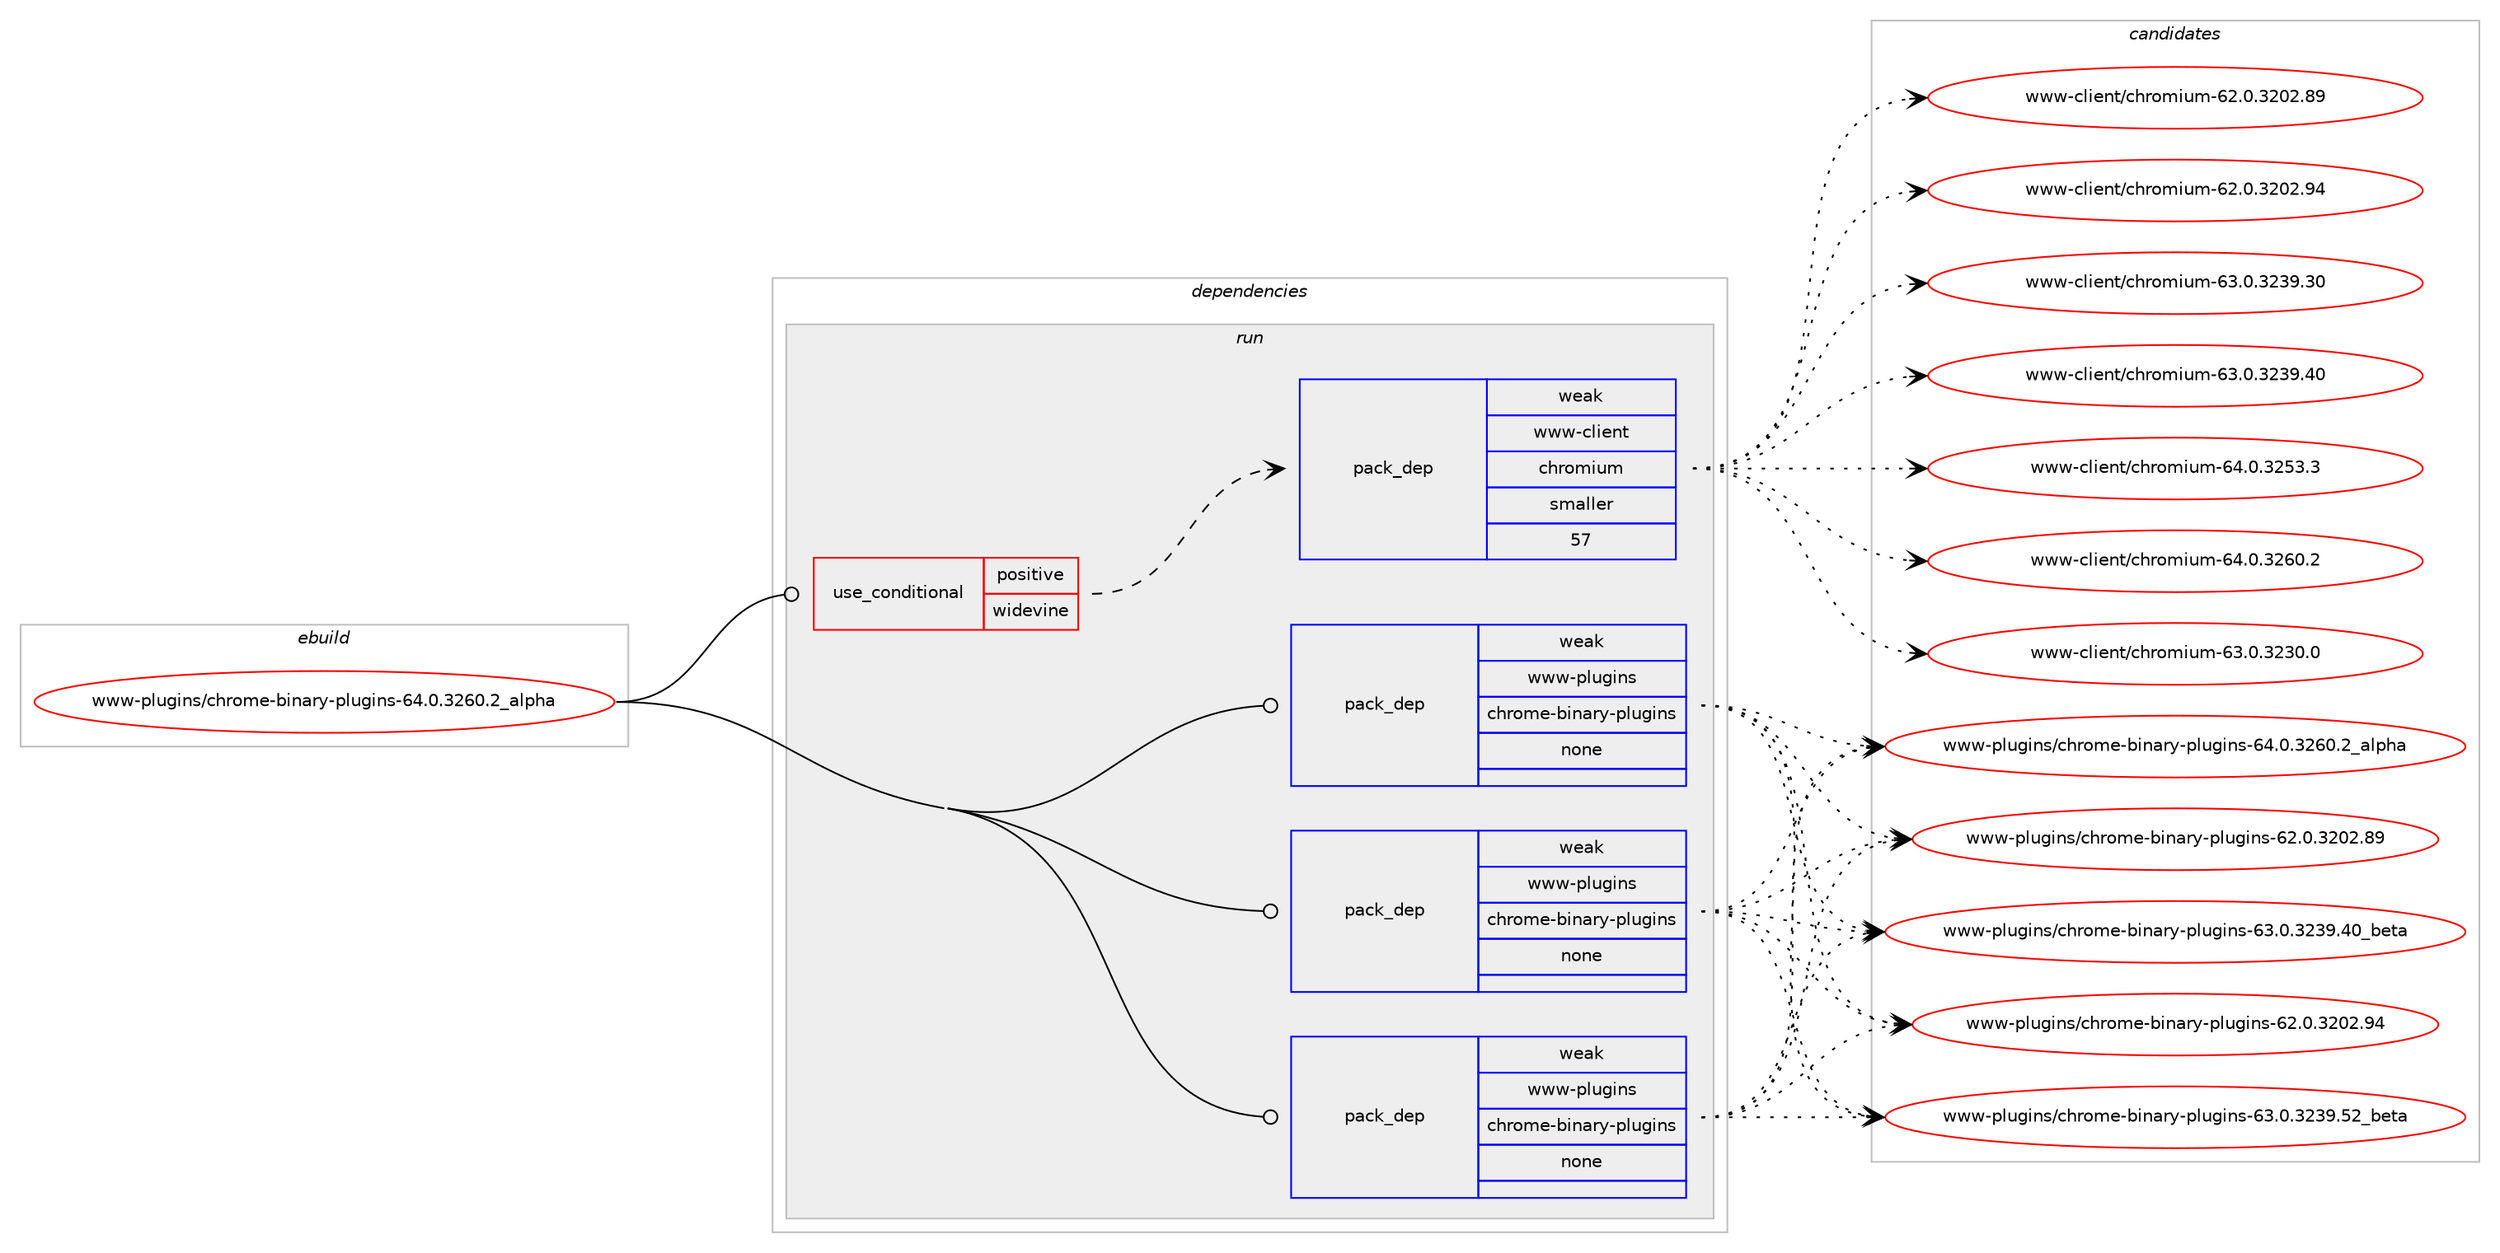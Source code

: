 digraph prolog {

# *************
# Graph options
# *************

newrank=true;
concentrate=true;
compound=true;
graph [rankdir=LR,fontname=Helvetica,fontsize=10,ranksep=1.5];#, ranksep=2.5, nodesep=0.2];
edge  [arrowhead=vee];
node  [fontname=Helvetica,fontsize=10];

# **********
# The ebuild
# **********

subgraph cluster_leftcol {
color=gray;
rank=same;
label=<<i>ebuild</i>>;
id [label="www-plugins/chrome-binary-plugins-64.0.3260.2_alpha", color=red, width=4, href="../www-plugins/chrome-binary-plugins-64.0.3260.2_alpha.svg"];
}

# ****************
# The dependencies
# ****************

subgraph cluster_midcol {
color=gray;
label=<<i>dependencies</i>>;
subgraph cluster_compile {
fillcolor="#eeeeee";
style=filled;
label=<<i>compile</i>>;
}
subgraph cluster_compileandrun {
fillcolor="#eeeeee";
style=filled;
label=<<i>compile and run</i>>;
}
subgraph cluster_run {
fillcolor="#eeeeee";
style=filled;
label=<<i>run</i>>;
subgraph cond1034 {
dependency8338 [label=<<TABLE BORDER="0" CELLBORDER="1" CELLSPACING="0" CELLPADDING="4"><TR><TD ROWSPAN="3" CELLPADDING="10">use_conditional</TD></TR><TR><TD>positive</TD></TR><TR><TD>widevine</TD></TR></TABLE>>, shape=none, color=red];
subgraph pack7211 {
dependency8339 [label=<<TABLE BORDER="0" CELLBORDER="1" CELLSPACING="0" CELLPADDING="4" WIDTH="220"><TR><TD ROWSPAN="6" CELLPADDING="30">pack_dep</TD></TR><TR><TD WIDTH="110">weak</TD></TR><TR><TD>www-client</TD></TR><TR><TD>chromium</TD></TR><TR><TD>smaller</TD></TR><TR><TD>57</TD></TR></TABLE>>, shape=none, color=blue];
}
dependency8338:e -> dependency8339:w [weight=20,style="dashed",arrowhead="vee"];
}
id:e -> dependency8338:w [weight=20,style="solid",arrowhead="odot"];
subgraph pack7212 {
dependency8340 [label=<<TABLE BORDER="0" CELLBORDER="1" CELLSPACING="0" CELLPADDING="4" WIDTH="220"><TR><TD ROWSPAN="6" CELLPADDING="30">pack_dep</TD></TR><TR><TD WIDTH="110">weak</TD></TR><TR><TD>www-plugins</TD></TR><TR><TD>chrome-binary-plugins</TD></TR><TR><TD>none</TD></TR><TR><TD></TD></TR></TABLE>>, shape=none, color=blue];
}
id:e -> dependency8340:w [weight=20,style="solid",arrowhead="odot"];
subgraph pack7213 {
dependency8341 [label=<<TABLE BORDER="0" CELLBORDER="1" CELLSPACING="0" CELLPADDING="4" WIDTH="220"><TR><TD ROWSPAN="6" CELLPADDING="30">pack_dep</TD></TR><TR><TD WIDTH="110">weak</TD></TR><TR><TD>www-plugins</TD></TR><TR><TD>chrome-binary-plugins</TD></TR><TR><TD>none</TD></TR><TR><TD></TD></TR></TABLE>>, shape=none, color=blue];
}
id:e -> dependency8341:w [weight=20,style="solid",arrowhead="odot"];
subgraph pack7214 {
dependency8342 [label=<<TABLE BORDER="0" CELLBORDER="1" CELLSPACING="0" CELLPADDING="4" WIDTH="220"><TR><TD ROWSPAN="6" CELLPADDING="30">pack_dep</TD></TR><TR><TD WIDTH="110">weak</TD></TR><TR><TD>www-plugins</TD></TR><TR><TD>chrome-binary-plugins</TD></TR><TR><TD>none</TD></TR><TR><TD></TD></TR></TABLE>>, shape=none, color=blue];
}
id:e -> dependency8342:w [weight=20,style="solid",arrowhead="odot"];
}
}

# **************
# The candidates
# **************

subgraph cluster_choices {
rank=same;
color=gray;
label=<<i>candidates</i>>;

subgraph choice7211 {
color=black;
nodesep=1;
choice11911911945991081051011101164799104114111109105117109455451464846515051484648 [label="www-client/chromium-63.0.3230.0", color=red, width=4,href="../www-client/chromium-63.0.3230.0.svg"];
choice1191191194599108105101110116479910411411110910511710945545046484651504850465657 [label="www-client/chromium-62.0.3202.89", color=red, width=4,href="../www-client/chromium-62.0.3202.89.svg"];
choice1191191194599108105101110116479910411411110910511710945545046484651504850465752 [label="www-client/chromium-62.0.3202.94", color=red, width=4,href="../www-client/chromium-62.0.3202.94.svg"];
choice1191191194599108105101110116479910411411110910511710945545146484651505157465148 [label="www-client/chromium-63.0.3239.30", color=red, width=4,href="../www-client/chromium-63.0.3239.30.svg"];
choice1191191194599108105101110116479910411411110910511710945545146484651505157465248 [label="www-client/chromium-63.0.3239.40", color=red, width=4,href="../www-client/chromium-63.0.3239.40.svg"];
choice11911911945991081051011101164799104114111109105117109455452464846515053514651 [label="www-client/chromium-64.0.3253.3", color=red, width=4,href="../www-client/chromium-64.0.3253.3.svg"];
choice11911911945991081051011101164799104114111109105117109455452464846515054484650 [label="www-client/chromium-64.0.3260.2", color=red, width=4,href="../www-client/chromium-64.0.3260.2.svg"];
dependency8339:e -> choice11911911945991081051011101164799104114111109105117109455451464846515051484648:w [style=dotted,weight="100"];
dependency8339:e -> choice1191191194599108105101110116479910411411110910511710945545046484651504850465657:w [style=dotted,weight="100"];
dependency8339:e -> choice1191191194599108105101110116479910411411110910511710945545046484651504850465752:w [style=dotted,weight="100"];
dependency8339:e -> choice1191191194599108105101110116479910411411110910511710945545146484651505157465148:w [style=dotted,weight="100"];
dependency8339:e -> choice1191191194599108105101110116479910411411110910511710945545146484651505157465248:w [style=dotted,weight="100"];
dependency8339:e -> choice11911911945991081051011101164799104114111109105117109455452464846515053514651:w [style=dotted,weight="100"];
dependency8339:e -> choice11911911945991081051011101164799104114111109105117109455452464846515054484650:w [style=dotted,weight="100"];
}
subgraph choice7212 {
color=black;
nodesep=1;
choice1191191194511210811710310511011547991041141111091014598105110971141214511210811710310511011545545046484651504850465657 [label="www-plugins/chrome-binary-plugins-62.0.3202.89", color=red, width=4,href="../www-plugins/chrome-binary-plugins-62.0.3202.89.svg"];
choice1191191194511210811710310511011547991041141111091014598105110971141214511210811710310511011545545146484651505157465248959810111697 [label="www-plugins/chrome-binary-plugins-63.0.3239.40_beta", color=red, width=4,href="../www-plugins/chrome-binary-plugins-63.0.3239.40_beta.svg"];
choice1191191194511210811710310511011547991041141111091014598105110971141214511210811710310511011545545046484651504850465752 [label="www-plugins/chrome-binary-plugins-62.0.3202.94", color=red, width=4,href="../www-plugins/chrome-binary-plugins-62.0.3202.94.svg"];
choice1191191194511210811710310511011547991041141111091014598105110971141214511210811710310511011545545146484651505157465350959810111697 [label="www-plugins/chrome-binary-plugins-63.0.3239.52_beta", color=red, width=4,href="../www-plugins/chrome-binary-plugins-63.0.3239.52_beta.svg"];
choice11911911945112108117103105110115479910411411110910145981051109711412145112108117103105110115455452464846515054484650959710811210497 [label="www-plugins/chrome-binary-plugins-64.0.3260.2_alpha", color=red, width=4,href="../www-plugins/chrome-binary-plugins-64.0.3260.2_alpha.svg"];
dependency8340:e -> choice1191191194511210811710310511011547991041141111091014598105110971141214511210811710310511011545545046484651504850465657:w [style=dotted,weight="100"];
dependency8340:e -> choice1191191194511210811710310511011547991041141111091014598105110971141214511210811710310511011545545146484651505157465248959810111697:w [style=dotted,weight="100"];
dependency8340:e -> choice1191191194511210811710310511011547991041141111091014598105110971141214511210811710310511011545545046484651504850465752:w [style=dotted,weight="100"];
dependency8340:e -> choice1191191194511210811710310511011547991041141111091014598105110971141214511210811710310511011545545146484651505157465350959810111697:w [style=dotted,weight="100"];
dependency8340:e -> choice11911911945112108117103105110115479910411411110910145981051109711412145112108117103105110115455452464846515054484650959710811210497:w [style=dotted,weight="100"];
}
subgraph choice7213 {
color=black;
nodesep=1;
choice1191191194511210811710310511011547991041141111091014598105110971141214511210811710310511011545545046484651504850465657 [label="www-plugins/chrome-binary-plugins-62.0.3202.89", color=red, width=4,href="../www-plugins/chrome-binary-plugins-62.0.3202.89.svg"];
choice1191191194511210811710310511011547991041141111091014598105110971141214511210811710310511011545545146484651505157465248959810111697 [label="www-plugins/chrome-binary-plugins-63.0.3239.40_beta", color=red, width=4,href="../www-plugins/chrome-binary-plugins-63.0.3239.40_beta.svg"];
choice1191191194511210811710310511011547991041141111091014598105110971141214511210811710310511011545545046484651504850465752 [label="www-plugins/chrome-binary-plugins-62.0.3202.94", color=red, width=4,href="../www-plugins/chrome-binary-plugins-62.0.3202.94.svg"];
choice1191191194511210811710310511011547991041141111091014598105110971141214511210811710310511011545545146484651505157465350959810111697 [label="www-plugins/chrome-binary-plugins-63.0.3239.52_beta", color=red, width=4,href="../www-plugins/chrome-binary-plugins-63.0.3239.52_beta.svg"];
choice11911911945112108117103105110115479910411411110910145981051109711412145112108117103105110115455452464846515054484650959710811210497 [label="www-plugins/chrome-binary-plugins-64.0.3260.2_alpha", color=red, width=4,href="../www-plugins/chrome-binary-plugins-64.0.3260.2_alpha.svg"];
dependency8341:e -> choice1191191194511210811710310511011547991041141111091014598105110971141214511210811710310511011545545046484651504850465657:w [style=dotted,weight="100"];
dependency8341:e -> choice1191191194511210811710310511011547991041141111091014598105110971141214511210811710310511011545545146484651505157465248959810111697:w [style=dotted,weight="100"];
dependency8341:e -> choice1191191194511210811710310511011547991041141111091014598105110971141214511210811710310511011545545046484651504850465752:w [style=dotted,weight="100"];
dependency8341:e -> choice1191191194511210811710310511011547991041141111091014598105110971141214511210811710310511011545545146484651505157465350959810111697:w [style=dotted,weight="100"];
dependency8341:e -> choice11911911945112108117103105110115479910411411110910145981051109711412145112108117103105110115455452464846515054484650959710811210497:w [style=dotted,weight="100"];
}
subgraph choice7214 {
color=black;
nodesep=1;
choice1191191194511210811710310511011547991041141111091014598105110971141214511210811710310511011545545046484651504850465657 [label="www-plugins/chrome-binary-plugins-62.0.3202.89", color=red, width=4,href="../www-plugins/chrome-binary-plugins-62.0.3202.89.svg"];
choice1191191194511210811710310511011547991041141111091014598105110971141214511210811710310511011545545146484651505157465248959810111697 [label="www-plugins/chrome-binary-plugins-63.0.3239.40_beta", color=red, width=4,href="../www-plugins/chrome-binary-plugins-63.0.3239.40_beta.svg"];
choice1191191194511210811710310511011547991041141111091014598105110971141214511210811710310511011545545046484651504850465752 [label="www-plugins/chrome-binary-plugins-62.0.3202.94", color=red, width=4,href="../www-plugins/chrome-binary-plugins-62.0.3202.94.svg"];
choice1191191194511210811710310511011547991041141111091014598105110971141214511210811710310511011545545146484651505157465350959810111697 [label="www-plugins/chrome-binary-plugins-63.0.3239.52_beta", color=red, width=4,href="../www-plugins/chrome-binary-plugins-63.0.3239.52_beta.svg"];
choice11911911945112108117103105110115479910411411110910145981051109711412145112108117103105110115455452464846515054484650959710811210497 [label="www-plugins/chrome-binary-plugins-64.0.3260.2_alpha", color=red, width=4,href="../www-plugins/chrome-binary-plugins-64.0.3260.2_alpha.svg"];
dependency8342:e -> choice1191191194511210811710310511011547991041141111091014598105110971141214511210811710310511011545545046484651504850465657:w [style=dotted,weight="100"];
dependency8342:e -> choice1191191194511210811710310511011547991041141111091014598105110971141214511210811710310511011545545146484651505157465248959810111697:w [style=dotted,weight="100"];
dependency8342:e -> choice1191191194511210811710310511011547991041141111091014598105110971141214511210811710310511011545545046484651504850465752:w [style=dotted,weight="100"];
dependency8342:e -> choice1191191194511210811710310511011547991041141111091014598105110971141214511210811710310511011545545146484651505157465350959810111697:w [style=dotted,weight="100"];
dependency8342:e -> choice11911911945112108117103105110115479910411411110910145981051109711412145112108117103105110115455452464846515054484650959710811210497:w [style=dotted,weight="100"];
}
}

}

